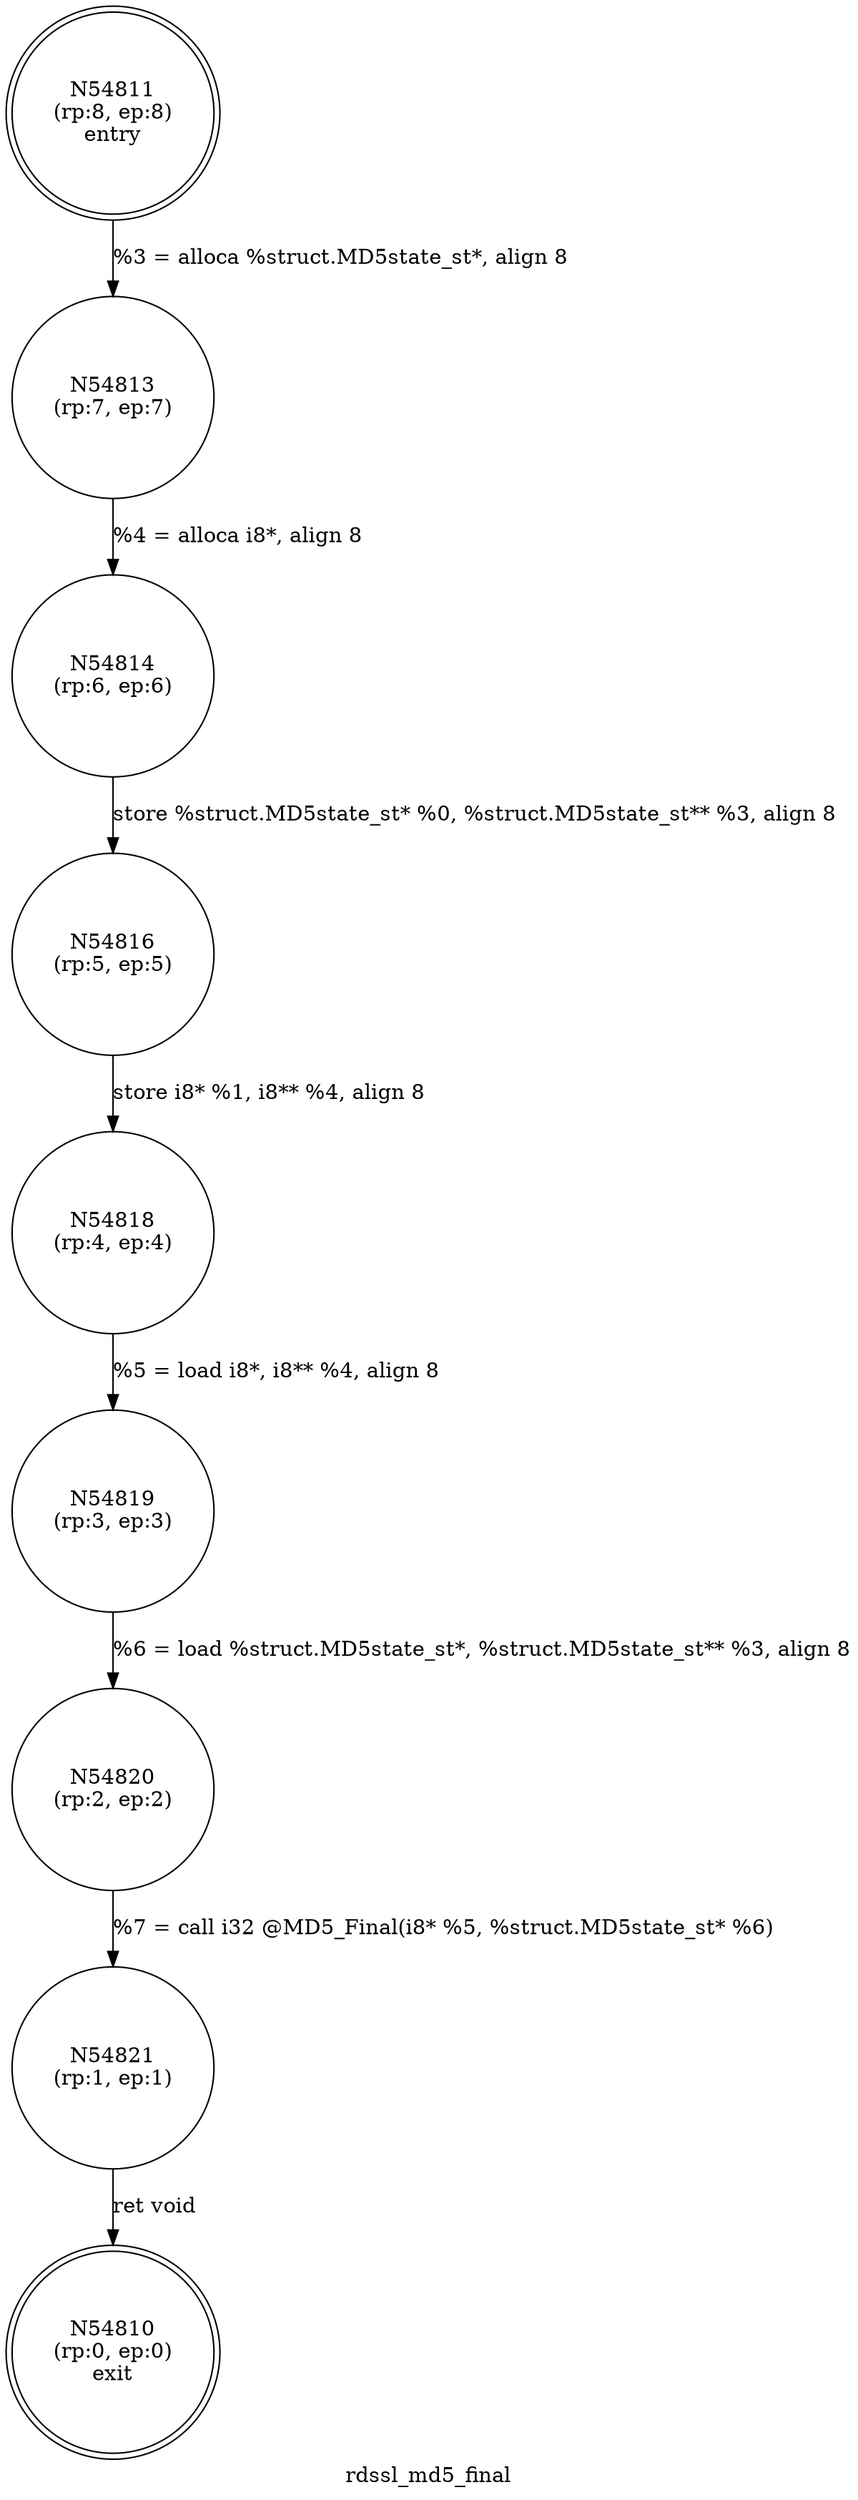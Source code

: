 digraph rdssl_md5_final {
label="rdssl_md5_final"
54810 [label="N54810\n(rp:0, ep:0)\nexit", shape="doublecircle"]
54811 [label="N54811\n(rp:8, ep:8)\nentry", shape="doublecircle"]
54811 -> 54813 [label="%3 = alloca %struct.MD5state_st*, align 8"]
54813 [label="N54813\n(rp:7, ep:7)", shape="circle"]
54813 -> 54814 [label="%4 = alloca i8*, align 8"]
54814 [label="N54814\n(rp:6, ep:6)", shape="circle"]
54814 -> 54816 [label="store %struct.MD5state_st* %0, %struct.MD5state_st** %3, align 8"]
54816 [label="N54816\n(rp:5, ep:5)", shape="circle"]
54816 -> 54818 [label="store i8* %1, i8** %4, align 8"]
54818 [label="N54818\n(rp:4, ep:4)", shape="circle"]
54818 -> 54819 [label="%5 = load i8*, i8** %4, align 8"]
54819 [label="N54819\n(rp:3, ep:3)", shape="circle"]
54819 -> 54820 [label="%6 = load %struct.MD5state_st*, %struct.MD5state_st** %3, align 8"]
54820 [label="N54820\n(rp:2, ep:2)", shape="circle"]
54820 -> 54821 [label="%7 = call i32 @MD5_Final(i8* %5, %struct.MD5state_st* %6)"]
54821 [label="N54821\n(rp:1, ep:1)", shape="circle"]
54821 -> 54810 [label="ret void"]
}
